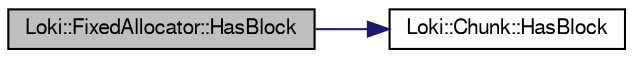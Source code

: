digraph G
{
  bgcolor="transparent";
  edge [fontname="FreeSans",fontsize="10",labelfontname="FreeSans",labelfontsize="10"];
  node [fontname="FreeSans",fontsize="10",shape=record];
  rankdir=LR;
  Node1 [label="Loki::FixedAllocator::HasBlock",height=0.2,width=0.4,color="black", fillcolor="grey75", style="filled" fontcolor="black"];
  Node1 -> Node2 [color="midnightblue",fontsize="10",style="solid",fontname="FreeSans"];
  Node2 [label="Loki::Chunk::HasBlock",height=0.2,width=0.4,color="black",URL="$a00025.html#b4ce346a74a437dabe4748bfb8e8b950",tooltip="Returns true if block at address P is inside this Chunk."];
}
